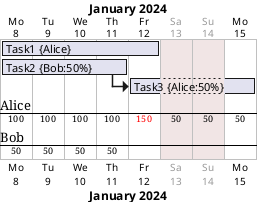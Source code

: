 {
  "sha1": "8y0k370731ku32628px2zd29ctrsbxy",
  "insertion": {
    "when": "2024-11-19T12:22:17.320Z",
    "url": "https://github.com/plantuml/plantuml/issues/1654",
    "user": "plantuml@gmail.com"
  }
}
@startgantt
'printscale weekly
printscale daily zoom 2
saturday are closed
sunday are closed
Project starts the 2024-01-08
[Task1] on {Alice} requires 5 days
[Task2] on {Bob:50%} requires 2 days
then [Task3] on {Alice:50%} requires 1 days
@endgantt
